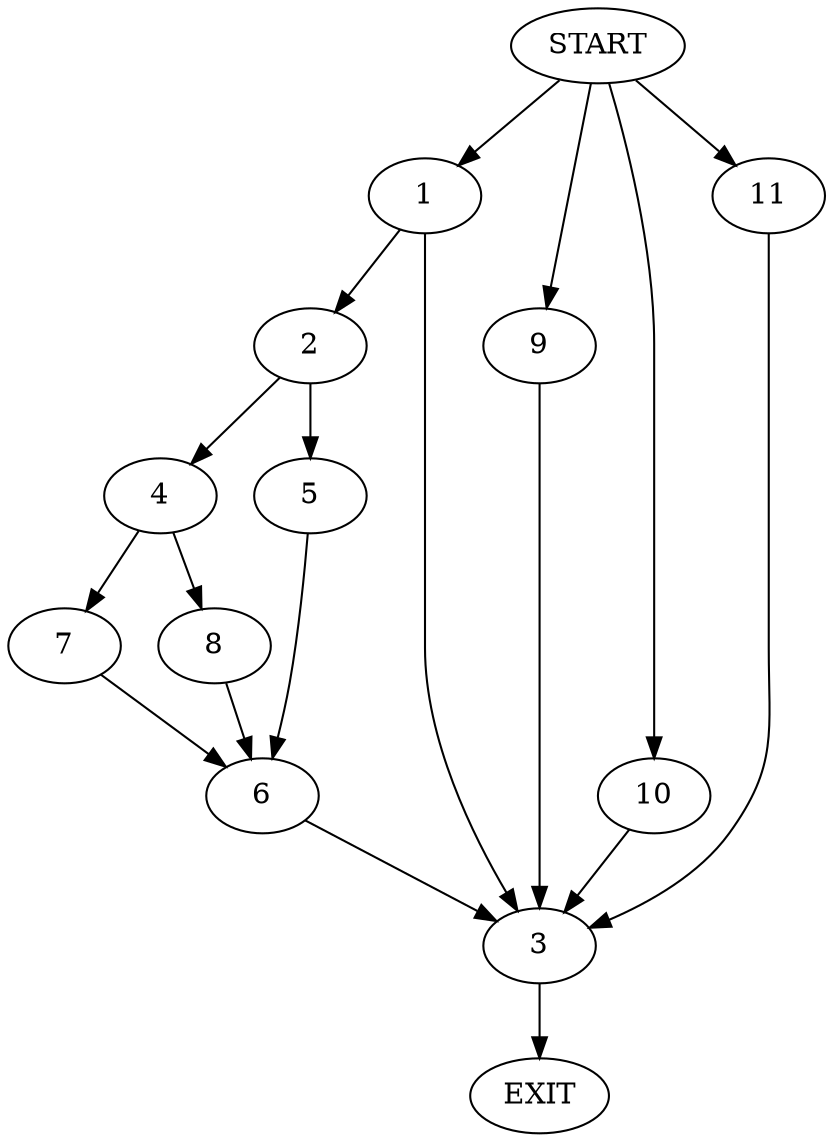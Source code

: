 digraph {
0 [label="START"]
12 [label="EXIT"]
0 -> 1
1 -> 2
1 -> 3
2 -> 4
2 -> 5
3 -> 12
5 -> 6
4 -> 7
4 -> 8
6 -> 3
7 -> 6
8 -> 6
0 -> 9
9 -> 3
0 -> 10
10 -> 3
0 -> 11
11 -> 3
}
